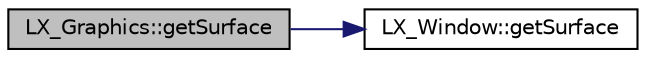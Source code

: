 digraph "LX_Graphics::getSurface"
{
  edge [fontname="Helvetica",fontsize="10",labelfontname="Helvetica",labelfontsize="10"];
  node [fontname="Helvetica",fontsize="10",shape=record];
  rankdir="LR";
  Node1 [label="LX_Graphics::getSurface",height=0.2,width=0.4,color="black", fillcolor="grey75", style="filled" fontcolor="black"];
  Node1 -> Node2 [color="midnightblue",fontsize="10",style="solid",fontname="Helvetica"];
  Node2 [label="LX_Window::getSurface",height=0.2,width=0.4,color="black", fillcolor="white", style="filled",URL="$class_l_x___window.html#a2bcf302f26eadb7284f45efd34af26e1"];
}
